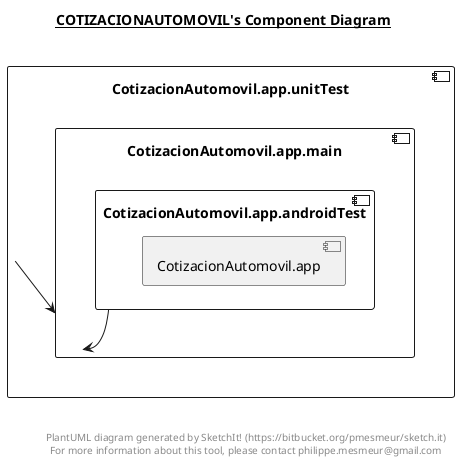 @startuml

title __COTIZACIONAUTOMOVIL's Component Diagram__\n

  component "CotizacionAutomovil.app.unitTest" {
        [CotizacionAutomovil.app.main]
    component "CotizacionAutomovil.app.main" {
          [CotizacionAutomovil.app.androidTest]
      component "CotizacionAutomovil.app.androidTest" {
            [CotizacionAutomovil.app]
      }


    }


  }


  [CotizacionAutomovil.app.androidTest] --> [CotizacionAutomovil.app.main]
  [CotizacionAutomovil.app.unitTest] --> [CotizacionAutomovil.app.main]


right footer


PlantUML diagram generated by SketchIt! (https://bitbucket.org/pmesmeur/sketch.it)
For more information about this tool, please contact philippe.mesmeur@gmail.com
endfooter

@enduml
